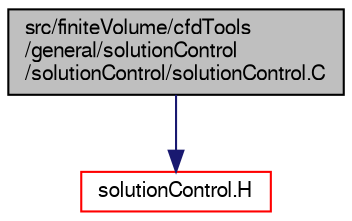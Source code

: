 digraph "src/finiteVolume/cfdTools/general/solutionControl/solutionControl/solutionControl.C"
{
  bgcolor="transparent";
  edge [fontname="FreeSans",fontsize="10",labelfontname="FreeSans",labelfontsize="10"];
  node [fontname="FreeSans",fontsize="10",shape=record];
  Node0 [label="src/finiteVolume/cfdTools\l/general/solutionControl\l/solutionControl/solutionControl.C",height=0.2,width=0.4,color="black", fillcolor="grey75", style="filled", fontcolor="black"];
  Node0 -> Node1 [color="midnightblue",fontsize="10",style="solid",fontname="FreeSans"];
  Node1 [label="solutionControl.H",height=0.2,width=0.4,color="red",URL="$a01346.html"];
}
